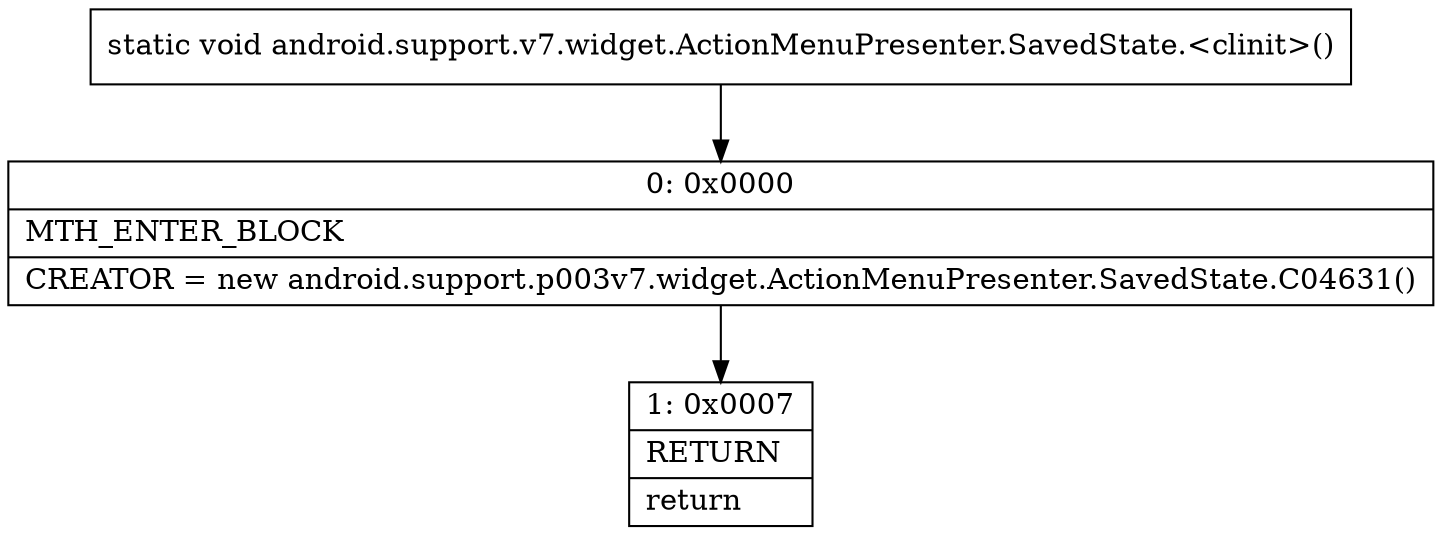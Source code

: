 digraph "CFG forandroid.support.v7.widget.ActionMenuPresenter.SavedState.\<clinit\>()V" {
Node_0 [shape=record,label="{0\:\ 0x0000|MTH_ENTER_BLOCK\l|CREATOR = new android.support.p003v7.widget.ActionMenuPresenter.SavedState.C04631()\l}"];
Node_1 [shape=record,label="{1\:\ 0x0007|RETURN\l|return\l}"];
MethodNode[shape=record,label="{static void android.support.v7.widget.ActionMenuPresenter.SavedState.\<clinit\>() }"];
MethodNode -> Node_0;
Node_0 -> Node_1;
}

